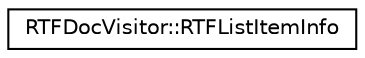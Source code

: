 digraph "类继承关系图"
{
 // INTERACTIVE_SVG=YES
 // LATEX_PDF_SIZE
  edge [fontname="Helvetica",fontsize="10",labelfontname="Helvetica",labelfontsize="10"];
  node [fontname="Helvetica",fontsize="10",shape=record];
  rankdir="LR";
  Node0 [label="RTFDocVisitor::RTFListItemInfo",height=0.2,width=0.4,color="black", fillcolor="white", style="filled",URL="$d9/d88/struct_r_t_f_doc_visitor_1_1_r_t_f_list_item_info.html",tooltip=" "];
}
